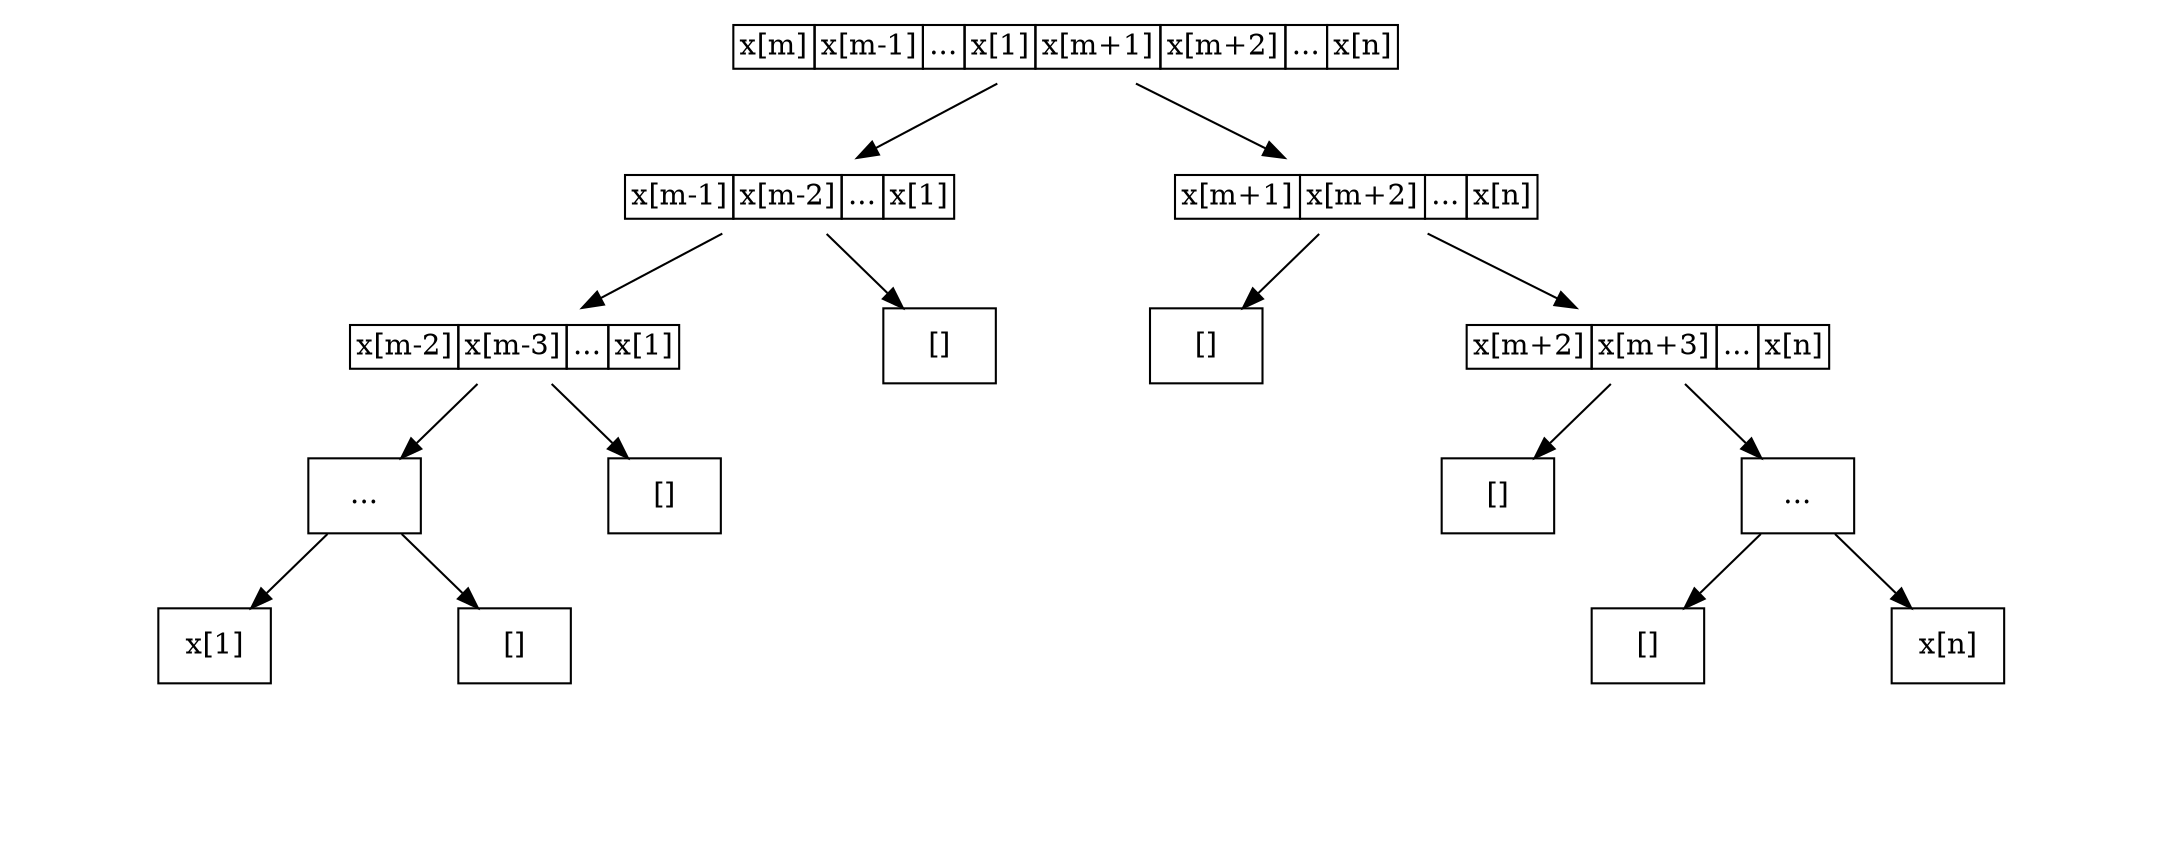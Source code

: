digraph G{
	margin="0"
	node[shape=box]
	am[shape=plaintext,
       label=<<table BORDER="0" CELLBORDER="1" CELLSPACING="0">
       <tr><td>x[m]</td><td>x[m-1]</td><td>...</td>
       <td>x[1]</td><td>x[m+1]</td><td>x[m+2]</td><td>...</td><td>x[n]</td></tr></table>>];
       //[label="x[m] | x[m-1] | ... | x[1] | x[m+1] | x[m+2] | ... | x[n]", style=filled, fillcolor=white, fontcolor=black];
	a1m[shape=plaintext,
       label=<<table BORDER="0" CELLBORDER="1" CELLSPACING="0">
       <tr><td>x[m-1]</td><td>x[m-2]</td><td>...</td><td>x[1]</td></tr></table>>];
       //[label="x[m-1] | x[m-2] | ... | x[1]", style=filled, fillcolor=white, fontcolor=black];
	a2m[shape=plaintext,
       label=<<table BORDER="0" CELLBORDER="1" CELLSPACING="0">
       <tr><td>x[m-2]</td><td>x[m-3]</td><td>...</td><td>x[1]</td></tr></table>>];
       //[label="x[m-2] | x[m-3] | ... | x[1]", style=filled, fillcolor=white, fontcolor=black];
	adot1[label="...", style=filled, fillcolor=white, fontcolor=black];
	a1[label="x[1]", style=filled, fillcolor=white, fontcolor=black];
	nila1l[label="", style=invis];
	nila1r[label="", style=invis];
	nila1m[label="", style=invis];
	a1->nila1l[style=invis];
	a1->nila1m[style=invis];
	a1->nila1r[style=invis];
	{rank=same nila1l->nila1m->nila1r[style=invis]}
	niladot1r[label="[]"];
	niladot1m[label="", style=invis];
	adot1->a1
	adot1->niladot1m[style=invis];
	adot1->niladot1r;
	{rank=same a1->niladot1m->niladot1r[style=invis]}
	nila2mr[label="[]"];
	nila2mm[label="", style=invis];
	a2m->adot1
	a2m->nila2mm[style=invis];
	a2m->nila2mr;
	{rank=same adot1->nila2mm->nila2mr[style=invis]}
	nila1mr[label="[]"];
	nila1mm[label="", style=invis];
	a1m->a2m
	a1m->nila1mm[style=invis];
	a1m->nila1mr;
	{rank=same a2m->nila1mm->nila1mr[style=invis]}
	am1[shape=plaintext,
       label=<<table BORDER="0" CELLBORDER="1" CELLSPACING="0">
       <tr><td>x[m+1]</td><td>x[m+2]</td><td>...</td><td>x[n]</td></tr></table>>];
       //[label="x[m+1] | x[m+2] | ... | x[n]", style=filled, fillcolor=white, fontcolor=black];
	nilam1l[label="[]"];
	am2[shape=plaintext,
       label=<<table BORDER="0" CELLBORDER="1" CELLSPACING="0">
       <tr><td>x[m+2]</td><td>x[m+3]</td><td>...</td><td>x[n]</td></tr></table>>];
       //[label="x[m+2] | x[m+3] | ... | x[n]", style=filled, fillcolor=white, fontcolor=black];
	nilam2l[label="[]"];
	adot2[label="...", style=filled, fillcolor=white, fontcolor=black];
	niladot2l[label="[]"];
	an[label="x[n]", style=filled, fillcolor=white, fontcolor=black];
	nilanl[label="", style=invis];
	nilanr[label="", style=invis];
	nilanm[label="", style=invis];
	an->nilanl[style=invis];
	an->nilanm[style=invis];
	an->nilanr[style=invis];
	{rank=same nilanl->nilanm->nilanr[style=invis]}
	niladot2m[label="", style=invis];
	adot2->niladot2l;
	adot2->niladot2m[style=invis];
	adot2->an
	{rank=same niladot2l->niladot2m->an[style=invis]}
	nilam2m[label="", style=invis];
	am2->nilam2l;
	am2->nilam2m[style=invis];
	am2->adot2
	{rank=same nilam2l->nilam2m->adot2[style=invis]}
	nilam1m[label="", style=invis];
	am1->nilam1l;
	am1->nilam1m[style=invis];
	am1->am2
	{rank=same nilam1l->nilam1m->am2[style=invis]}
	nilamm[label="", style=invis];
	am->a1m
	am->nilamm[style=invis];
	am->am1
	{rank=same a1m->nilamm->am1[style=invis]}
}